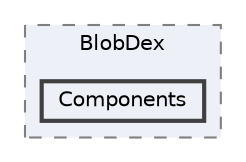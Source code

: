 digraph "UI/Components/BlobDex/Components"
{
 // LATEX_PDF_SIZE
  bgcolor="transparent";
  edge [fontname=Helvetica,fontsize=10,labelfontname=Helvetica,labelfontsize=10];
  node [fontname=Helvetica,fontsize=10,shape=box,height=0.2,width=0.4];
  compound=true
  subgraph clusterdir_145129c25a9b002777e913efe54a4b82 {
    graph [ bgcolor="#edf0f7", pencolor="grey50", label="BlobDex", fontname=Helvetica,fontsize=10 style="filled,dashed", URL="dir_145129c25a9b002777e913efe54a4b82.html",tooltip=""]
  dir_89a55f0ebbe592cfb137bd7b7abe0f41 [label="Components", fillcolor="#edf0f7", color="grey25", style="filled,bold", URL="dir_89a55f0ebbe592cfb137bd7b7abe0f41.html",tooltip=""];
  }
}
